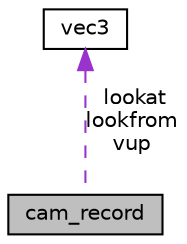 digraph "cam_record"
{
 // LATEX_PDF_SIZE
  edge [fontname="Helvetica",fontsize="10",labelfontname="Helvetica",labelfontsize="10"];
  node [fontname="Helvetica",fontsize="10",shape=record];
  Node1 [label="cam_record",height=0.2,width=0.4,color="black", fillcolor="grey75", style="filled", fontcolor="black",tooltip="A structure to hold the camera configuration for rendering."];
  Node2 -> Node1 [dir="back",color="darkorchid3",fontsize="10",style="dashed",label=" lookat\nlookfrom\nvup" ,fontname="Helvetica"];
  Node2 [label="vec3",height=0.2,width=0.4,color="black", fillcolor="white", style="filled",URL="$classvec3.html",tooltip="A 3D vector class for floating-point operations."];
}
